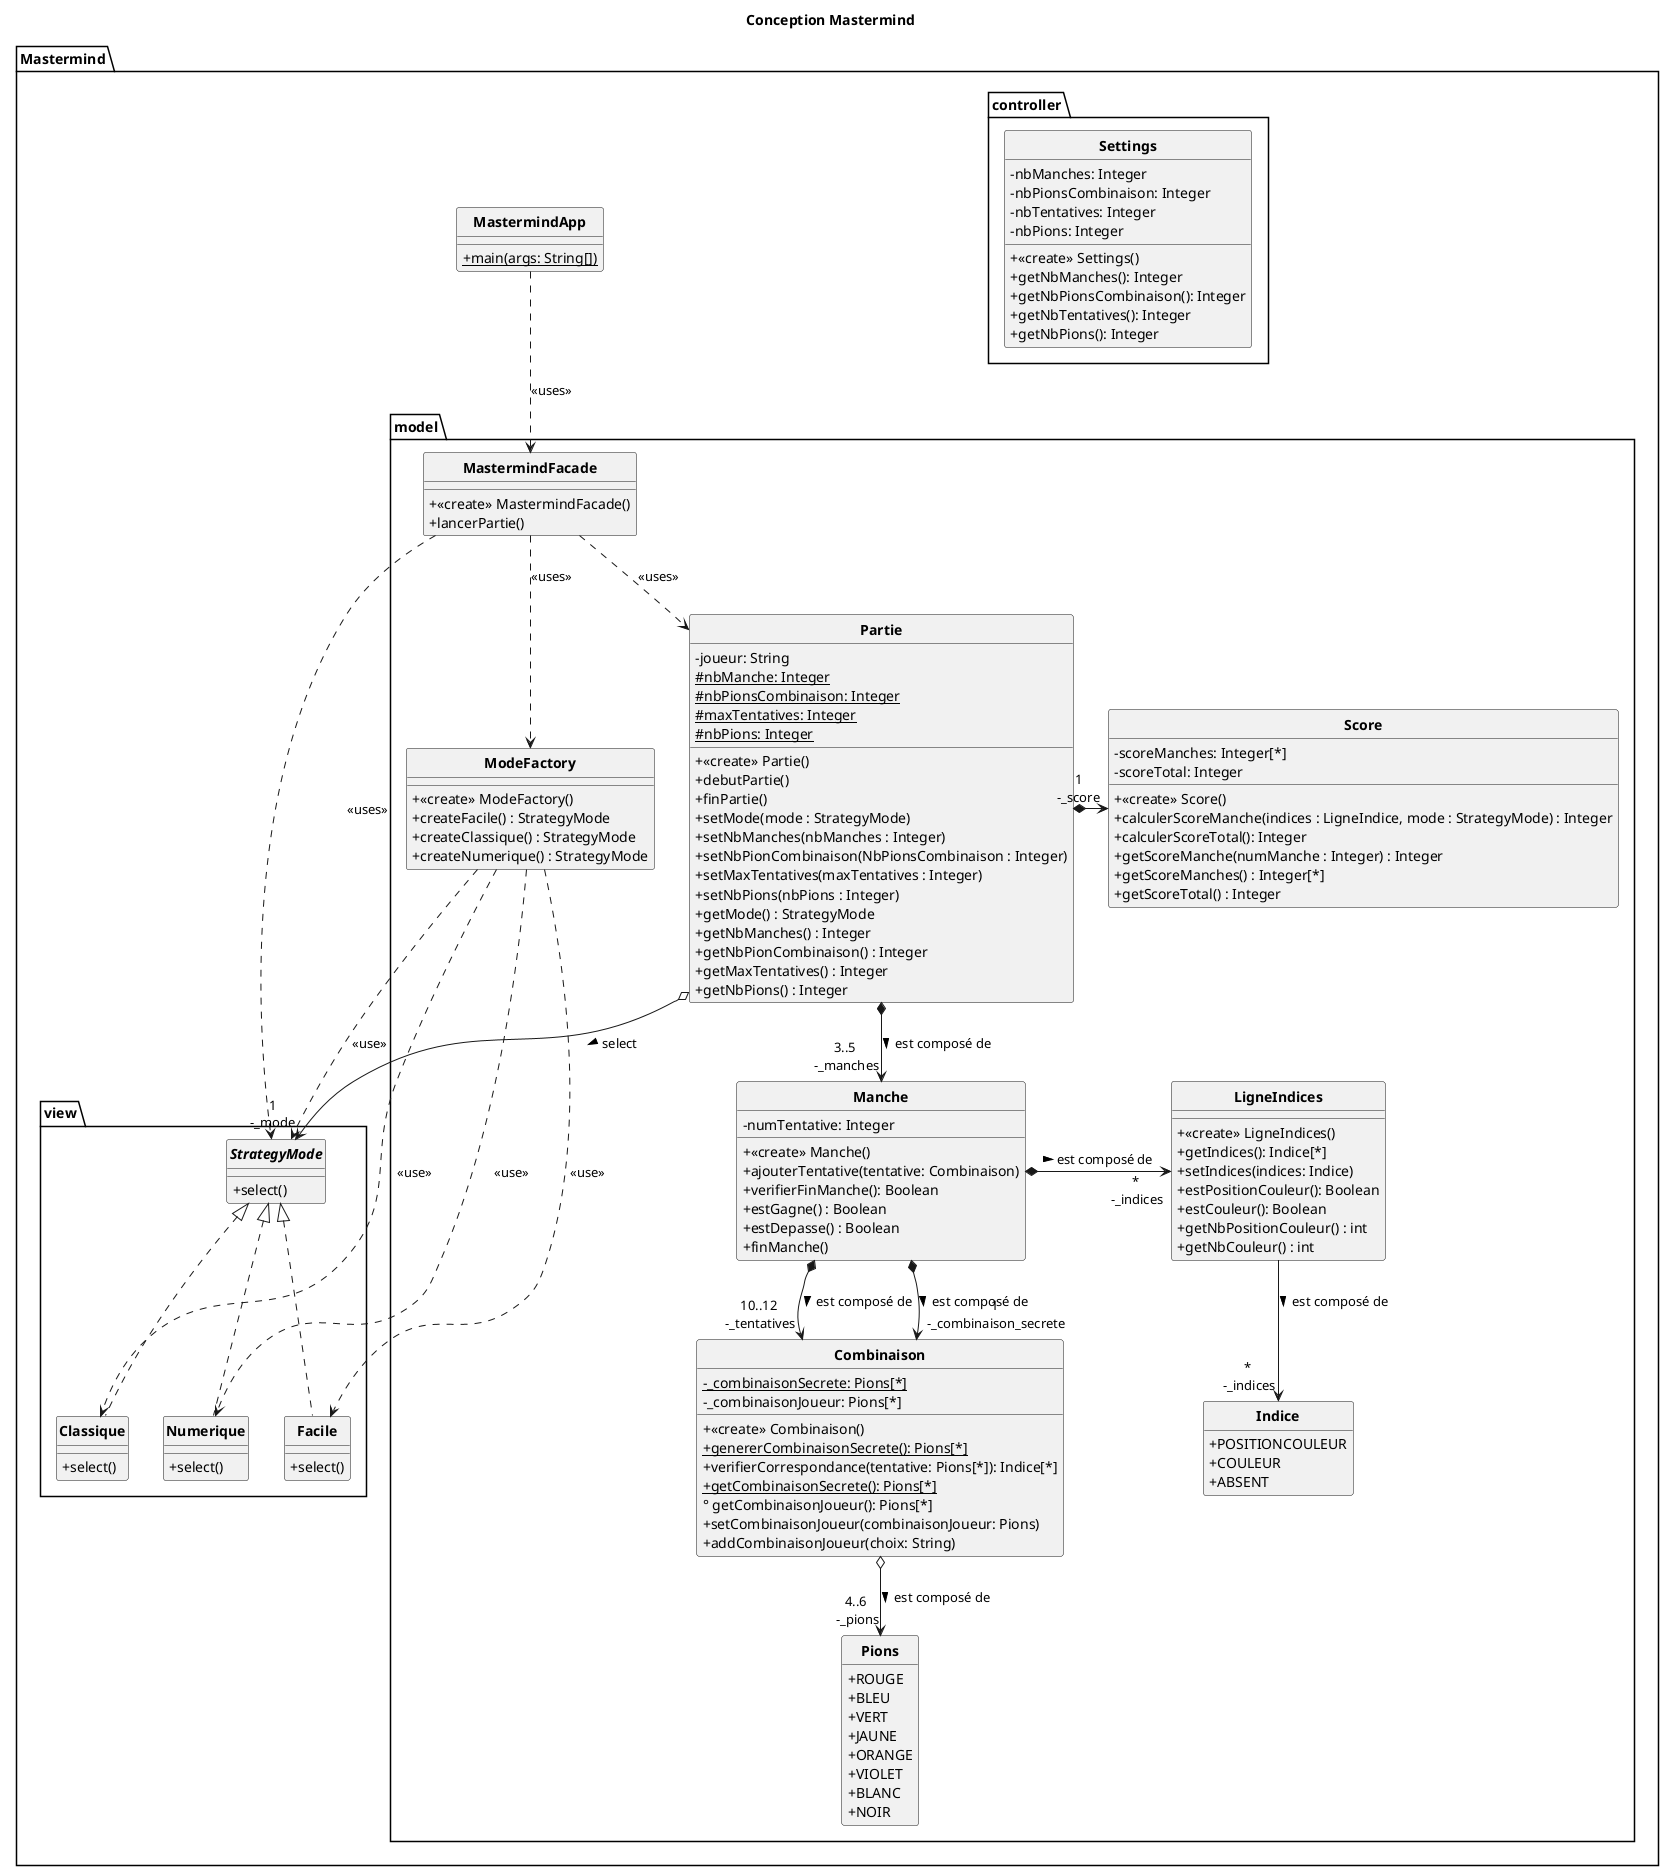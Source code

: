@startuml Mastermind

title Conception Mastermind

skinparam style strictuml
skinparam classAttributeIconSize 0
skinparam classFontStyle Bold
hide enum methods

package Mastermind
{
    /''''''''''''''''''''''''''''''''''''''''''''''''''''''''''
    '                          main                           '
    ''''''''''''''''''''''''''''''''''''''''''''''''''''''''''/
    class MastermindApp{
        + {static} main(args: String[])
    }

    /''''''''''''''''''''''''''''''''''''''''''''''''''''''''''
    '                         models                          '
    ''''''''''''''''''''''''''''''''''''''''''''''''''''''''''/
    package model
    {
        class MastermindFacade {
            + <<create>> MastermindFacade()
            + lancerPartie()
        }

        class Partie {
            - joueur: String
            # {static} nbManche: Integer
            # {static} nbPionsCombinaison: Integer
            # {static} maxTentatives: Integer
            # {static} nbPions: Integer
            + <<create>> Partie()
            + debutPartie()
            + finPartie()
            + setMode(mode : StrategyMode)
            + setNbManches(nbManches : Integer)
            + setNbPionCombinaison(NbPionsCombinaison : Integer)
            + setMaxTentatives(maxTentatives : Integer)
            + setNbPions(nbPions : Integer)
            + getMode() : StrategyMode
            + getNbManches() : Integer
            + getNbPionCombinaison() : Integer
            + getMaxTentatives() : Integer
            + getNbPions() : Integer
        }

        class Score {
            - scoreManches: Integer[*]
            - scoreTotal: Integer
            + <<create>> Score()
            + calculerScoreManche(indices : LigneIndice, mode : StrategyMode) : Integer
            + calculerScoreTotal(): Integer
            + getScoreManche(numManche : Integer) : Integer
            + getScoreManches() : Integer[*]
            + getScoreTotal() : Integer
        }

        class Manche {
            - numTentative: Integer
            + <<create>> Manche()
            + ajouterTentative(tentative: Combinaison)
            + verifierFinManche(): Boolean
            + estGagne() : Boolean
            + estDepasse() : Boolean
            + finManche()
        }

        class Combinaison {
            - {static} _combinaisonSecrete: Pions[*]
            - _combinaisonJoueur: Pions[*]
            + <<create>> Combinaison()
            + {static} genererCombinaisonSecrete(): Pions[*]
            + verifierCorrespondance(tentative: Pions[*]): Indice[*]
            + {static} getCombinaisonSecrete(): Pions[*]
            ° getCombinaisonJoueur(): Pions[*]
            + setCombinaisonJoueur(combinaisonJoueur: Pions)
            + addCombinaisonJoueur(choix: String)
        }

        class LigneIndices {
            + <<create>> LigneIndices()
            + getIndices(): Indice[*]
            + setIndices(indices: Indice)
            + estPositionCouleur(): Boolean
            + estCouleur(): Boolean
            + getNbPositionCouleur() : int
            + getNbCouleur() : int
        }

        class ModeFactory {
            + <<create>> ModeFactory()
            + createFacile() : StrategyMode
            + createClassique() : StrategyMode
            + createNumerique() : StrategyMode
        }

        enum Pions {
            +ROUGE
            +BLEU
            +VERT
            +JAUNE
            +ORANGE
            +VIOLET
            +BLANC
            +NOIR
        }

        enum Indice {
            +POSITIONCOULEUR
            +COULEUR
            +ABSENT
        }
    }

    /''''''''''''''''''''''''''''''''''''''''''''''''''''''''''
    '                          view                           '
    ''''''''''''''''''''''''''''''''''''''''''''''''''''''''''/
    package view
    {
        interface StrategyMode {
            + select()
        }
        class Facile implements StrategyMode {
            + select()
        }

        class Classique implements StrategyMode {
            + select()
        }

        class Numerique implements StrategyMode {
            + select()
        }
    }

    /''''''''''''''''''''''''''''''''''''''''''''''''''''''''''
    '                       controller                        '
    ''''''''''''''''''''''''''''''''''''''''''''''''''''''''''/
    package controller
    {
        class Settings {
            - nbManches: Integer
            - nbPionsCombinaison: Integer
            - nbTentatives: Integer
            - nbPions: Integer
            + <<create>> Settings()
            + getNbManches(): Integer
            + getNbPionsCombinaison(): Integer
            + getNbTentatives(): Integer
            + getNbPions(): Integer
        }
    }
}

/''''''''''''''''''''''''''''''''''''''''''''''''''''''''''
'                          lien                           '
''''''''''''''''''''''''''''''''''''''''''''''''''''''''''/
MastermindApp ..> MastermindFacade : <<uses>>
MastermindFacade ..> Partie : <<uses>>
MastermindFacade ..> StrategyMode : <<uses>>
MastermindFacade ..> ModeFactory : <<uses>>
Partie *--> "3..5\n -_manches" Manche: > est composé de
Partie o-> "1\n-_mode" StrategyMode : > select
Partie *-> "1\n-_score" Score
Manche *-> "*\n -_indices" LigneIndices: > est composé de
Manche *--> "10..12\n -_tentatives" Combinaison: > est composé de
Manche *--> "1\n -_combinaison_secrete" Combinaison: > est composé de
LigneIndices --> "*\n -_indices" Indice: > est composé de
Combinaison o--> "4..6\n -_pions" Pions: > est composé de
ModeFactory ..> StrategyMode : <<use>>
ModeFactory ..> Facile : <<use>>
ModeFactory ..> Classique : <<use>>
ModeFactory ..> Numerique : <<use>>
@enduml